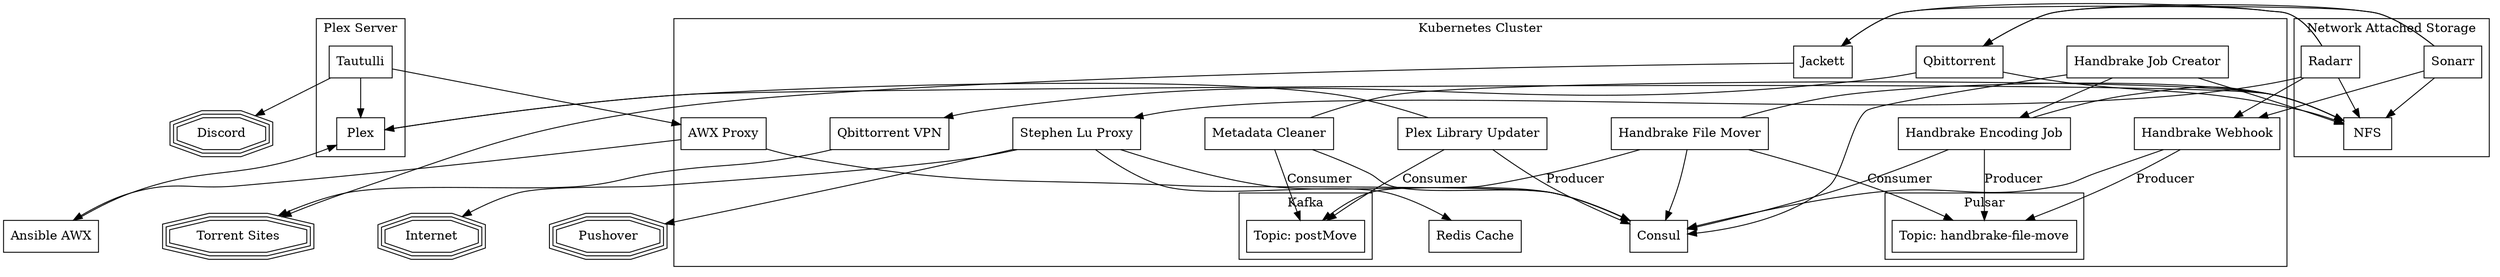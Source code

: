 digraph G {
  node [shape="rect"]
  rankdir="TB";
  compound=true; nodesep=1.0;

  torrents [shape="tripleoctagon", label="Torrent Sites"];
  internet [shape="tripleoctagon", label="Internet"];
  discord [shape="tripleoctagon", label="Discord"];
  awx [label="Ansible AWX"];
  pushover [shape="tripleoctagon", label="Pushover"];

 subgraph cluster_k8s {
    label="Kubernetes Cluster";
    handbrakeWebHook [label="Handbrake Webhook"];
    handbrakeFileMover [label="Handbrake File Mover"];
    handbrakeJobCreator [label="Handbrake Job Creator"];
    handbrakeEncodingJob [label="Handbrake Encoding Job"];
    metadataCleaner [label="Metadata Cleaner"];
    qbittorrent [label="Qbittorrent"];
    qbittorrentVpn [label="Qbittorrent VPN"];
    jackett [label="Jackett"];
    plexLibraryUpdater [label="Plex Library Updater"];
    awxProxy [label="AWX Proxy"];
    consul [label="Consul"];
    stephenluProxy [label="Stephen Lu Proxy"];
    redis [label="Redis Cache"];
    subgraph cluster_pulsar {
        label="Pulsar"
        handbrakeFileMoveTopic [label="Topic: handbrake-file-move"];
        }
    subgraph cluster_kafka {
        label="Kafka"
        postMoveTopic [label="Topic: postMove"];
        }
    }

  subgraph cluster_nas {
    label="Network Attached Storage"
    sonarr [label="Sonarr"];
    radarr [label="Radarr"];
    nfs [label="NFS"];
    }

  subgraph cluster_nfs1 {
    label="Plex Server"
      plex [label="Plex"];
      tautulli [label="Tautulli"];
    }

    plex -> nfs;
    jackett -> torrents;
    qbittorrent -> qbittorrentVpn;
    qbittorrent -> nfs;
    qbittorrentVpn -> torrents;
    sonarr -> jackett;
    sonarr -> qbittorrent;
    sonarr -> handbrakeWebHook;
    sonarr -> nfs;
    radarr -> jackett;
    radarr -> qbittorrent;
    radarr -> handbrakeWebHook;
    radarr -> nfs;
    radarr -> stephenluProxy;
    handbrakeWebHook -> handbrakeFileMoveTopic [label="Producer"];
    handbrakeWebHook -> consul;
    handbrakeFileMover -> handbrakeFileMoveTopic [label="Consumer"];
    handbrakeFileMover -> nfs;
    handbrakeFileMover -> consul;
    handbrakeFileMover -> postMoveTopic [label="Producer"];
    handbrakeJobCreator -> nfs;
    handbrakeJobCreator -> handbrakeEncodingJob;
    handbrakeJobCreator -> consul;
    handbrakeEncodingJob -> handbrakeFileMoveTopic [label="Producer"];
    handbrakeEncodingJob -> nfs;
    handbrakeEncodingJob -> consul;
    metadataCleaner -> postMoveTopic [label="Consumer"];
    metadataCleaner -> nfs;
    metadataCleaner -> consul;
    plexLibraryUpdater -> postMoveTopic [label="Consumer"];
    plexLibraryUpdater -> plex;
    plexLibraryUpdater -> consul;
    tautulli -> plex;
    tautulli -> discord;
    tautulli -> awxProxy;
    awxProxy -> awx;
    awxProxy -> consul;
    awx -> plex;
    stephenluProxy -> internet;
    stephenluProxy -> consul;
    stephenluProxy -> redis;
    stephenluProxy -> pushover;
}
